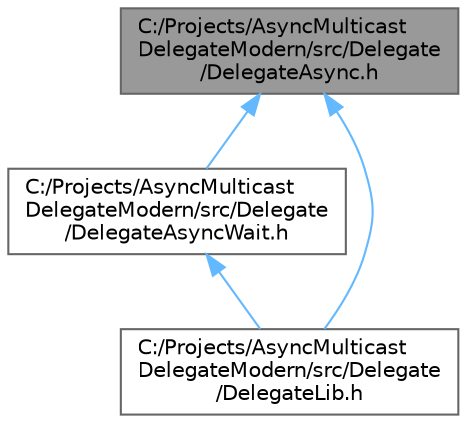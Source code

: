 digraph "C:/Projects/AsyncMulticastDelegateModern/src/Delegate/DelegateAsync.h"
{
 // LATEX_PDF_SIZE
  bgcolor="transparent";
  edge [fontname=Helvetica,fontsize=10,labelfontname=Helvetica,labelfontsize=10];
  node [fontname=Helvetica,fontsize=10,shape=box,height=0.2,width=0.4];
  Node1 [id="Node000001",label="C:/Projects/AsyncMulticast\lDelegateModern/src/Delegate\l/DelegateAsync.h",height=0.2,width=0.4,color="gray40", fillcolor="grey60", style="filled", fontcolor="black",tooltip=" "];
  Node1 -> Node2 [id="edge4_Node000001_Node000002",dir="back",color="steelblue1",style="solid",tooltip=" "];
  Node2 [id="Node000002",label="C:/Projects/AsyncMulticast\lDelegateModern/src/Delegate\l/DelegateAsyncWait.h",height=0.2,width=0.4,color="grey40", fillcolor="white", style="filled",URL="$_delegate_async_wait_8h.html",tooltip=" "];
  Node2 -> Node3 [id="edge5_Node000002_Node000003",dir="back",color="steelblue1",style="solid",tooltip=" "];
  Node3 [id="Node000003",label="C:/Projects/AsyncMulticast\lDelegateModern/src/Delegate\l/DelegateLib.h",height=0.2,width=0.4,color="grey40", fillcolor="white", style="filled",URL="$_delegate_lib_8h.html",tooltip=" "];
  Node1 -> Node3 [id="edge6_Node000001_Node000003",dir="back",color="steelblue1",style="solid",tooltip=" "];
}
